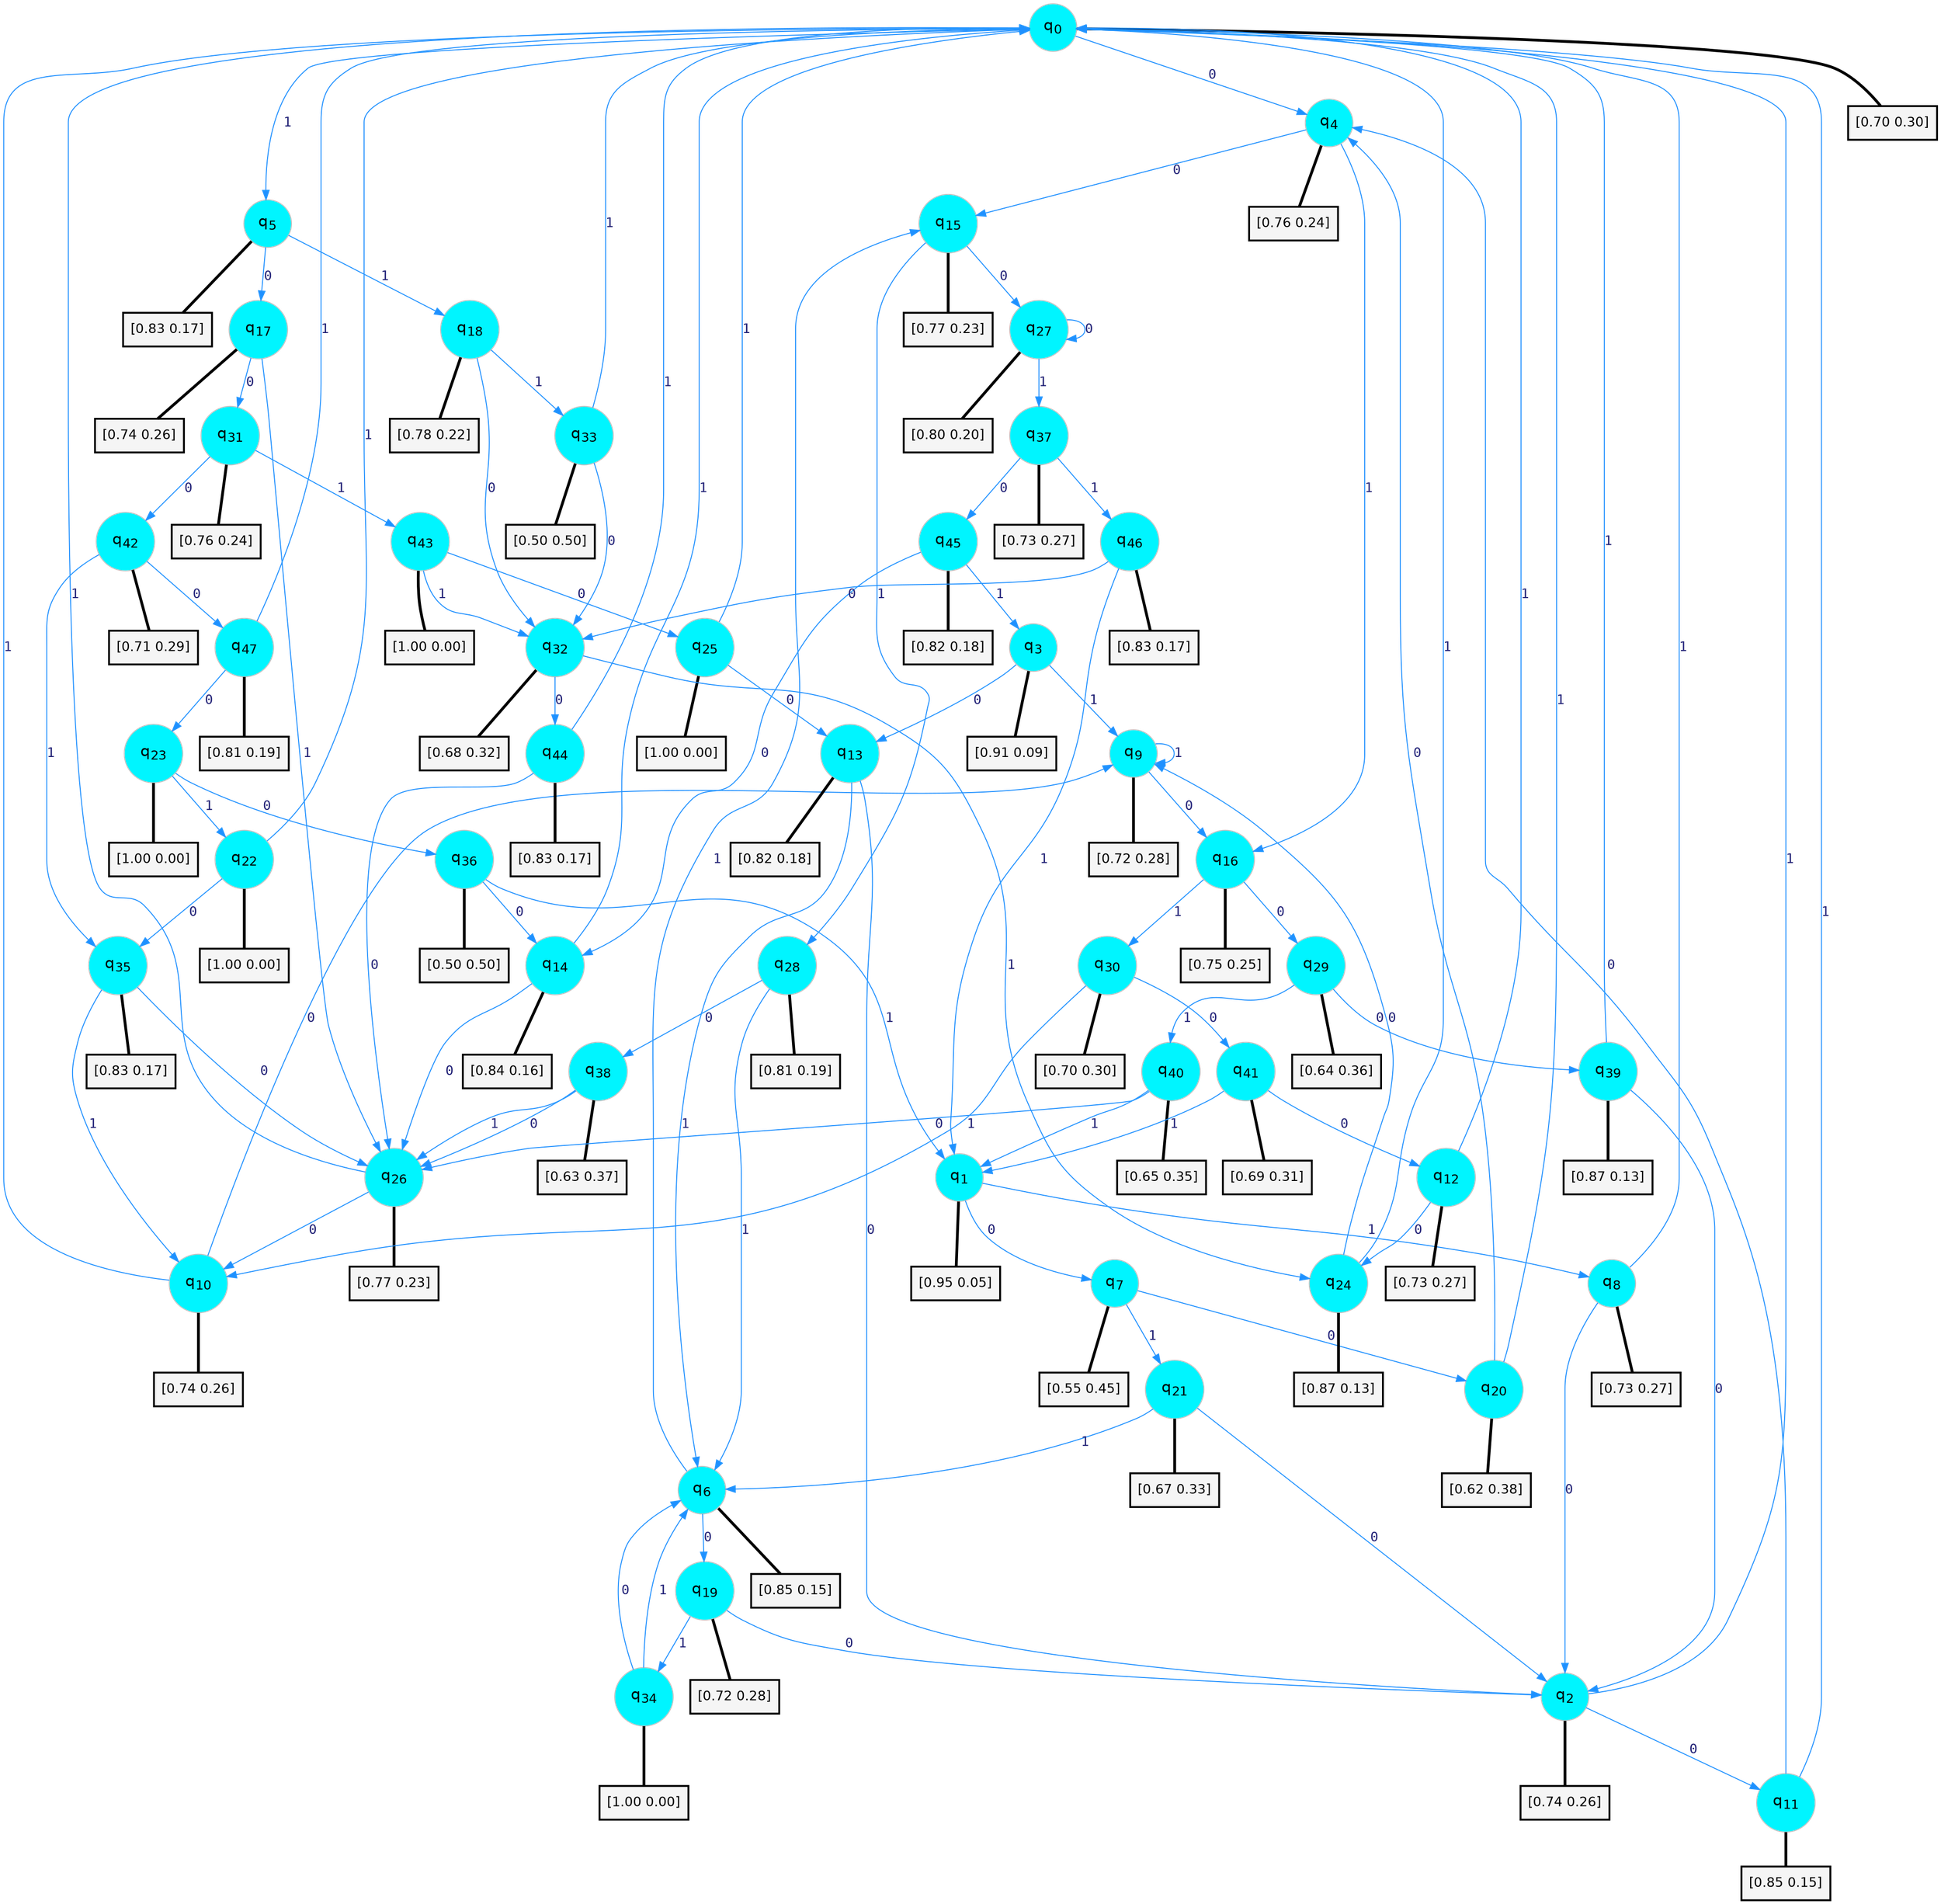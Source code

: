 digraph G {
graph [
bgcolor=transparent, dpi=300, rankdir=TD, size="40,25"];
node [
color=gray, fillcolor=turquoise1, fontcolor=black, fontname=Helvetica, fontsize=16, fontweight=bold, shape=circle, style=filled];
edge [
arrowsize=1, color=dodgerblue1, fontcolor=midnightblue, fontname=courier, fontweight=bold, penwidth=1, style=solid, weight=20];
0[label=<q<SUB>0</SUB>>];
1[label=<q<SUB>1</SUB>>];
2[label=<q<SUB>2</SUB>>];
3[label=<q<SUB>3</SUB>>];
4[label=<q<SUB>4</SUB>>];
5[label=<q<SUB>5</SUB>>];
6[label=<q<SUB>6</SUB>>];
7[label=<q<SUB>7</SUB>>];
8[label=<q<SUB>8</SUB>>];
9[label=<q<SUB>9</SUB>>];
10[label=<q<SUB>10</SUB>>];
11[label=<q<SUB>11</SUB>>];
12[label=<q<SUB>12</SUB>>];
13[label=<q<SUB>13</SUB>>];
14[label=<q<SUB>14</SUB>>];
15[label=<q<SUB>15</SUB>>];
16[label=<q<SUB>16</SUB>>];
17[label=<q<SUB>17</SUB>>];
18[label=<q<SUB>18</SUB>>];
19[label=<q<SUB>19</SUB>>];
20[label=<q<SUB>20</SUB>>];
21[label=<q<SUB>21</SUB>>];
22[label=<q<SUB>22</SUB>>];
23[label=<q<SUB>23</SUB>>];
24[label=<q<SUB>24</SUB>>];
25[label=<q<SUB>25</SUB>>];
26[label=<q<SUB>26</SUB>>];
27[label=<q<SUB>27</SUB>>];
28[label=<q<SUB>28</SUB>>];
29[label=<q<SUB>29</SUB>>];
30[label=<q<SUB>30</SUB>>];
31[label=<q<SUB>31</SUB>>];
32[label=<q<SUB>32</SUB>>];
33[label=<q<SUB>33</SUB>>];
34[label=<q<SUB>34</SUB>>];
35[label=<q<SUB>35</SUB>>];
36[label=<q<SUB>36</SUB>>];
37[label=<q<SUB>37</SUB>>];
38[label=<q<SUB>38</SUB>>];
39[label=<q<SUB>39</SUB>>];
40[label=<q<SUB>40</SUB>>];
41[label=<q<SUB>41</SUB>>];
42[label=<q<SUB>42</SUB>>];
43[label=<q<SUB>43</SUB>>];
44[label=<q<SUB>44</SUB>>];
45[label=<q<SUB>45</SUB>>];
46[label=<q<SUB>46</SUB>>];
47[label=<q<SUB>47</SUB>>];
48[label="[0.70 0.30]", shape=box,fontcolor=black, fontname=Helvetica, fontsize=14, penwidth=2, fillcolor=whitesmoke,color=black];
49[label="[0.95 0.05]", shape=box,fontcolor=black, fontname=Helvetica, fontsize=14, penwidth=2, fillcolor=whitesmoke,color=black];
50[label="[0.74 0.26]", shape=box,fontcolor=black, fontname=Helvetica, fontsize=14, penwidth=2, fillcolor=whitesmoke,color=black];
51[label="[0.91 0.09]", shape=box,fontcolor=black, fontname=Helvetica, fontsize=14, penwidth=2, fillcolor=whitesmoke,color=black];
52[label="[0.76 0.24]", shape=box,fontcolor=black, fontname=Helvetica, fontsize=14, penwidth=2, fillcolor=whitesmoke,color=black];
53[label="[0.83 0.17]", shape=box,fontcolor=black, fontname=Helvetica, fontsize=14, penwidth=2, fillcolor=whitesmoke,color=black];
54[label="[0.85 0.15]", shape=box,fontcolor=black, fontname=Helvetica, fontsize=14, penwidth=2, fillcolor=whitesmoke,color=black];
55[label="[0.55 0.45]", shape=box,fontcolor=black, fontname=Helvetica, fontsize=14, penwidth=2, fillcolor=whitesmoke,color=black];
56[label="[0.73 0.27]", shape=box,fontcolor=black, fontname=Helvetica, fontsize=14, penwidth=2, fillcolor=whitesmoke,color=black];
57[label="[0.72 0.28]", shape=box,fontcolor=black, fontname=Helvetica, fontsize=14, penwidth=2, fillcolor=whitesmoke,color=black];
58[label="[0.74 0.26]", shape=box,fontcolor=black, fontname=Helvetica, fontsize=14, penwidth=2, fillcolor=whitesmoke,color=black];
59[label="[0.85 0.15]", shape=box,fontcolor=black, fontname=Helvetica, fontsize=14, penwidth=2, fillcolor=whitesmoke,color=black];
60[label="[0.73 0.27]", shape=box,fontcolor=black, fontname=Helvetica, fontsize=14, penwidth=2, fillcolor=whitesmoke,color=black];
61[label="[0.82 0.18]", shape=box,fontcolor=black, fontname=Helvetica, fontsize=14, penwidth=2, fillcolor=whitesmoke,color=black];
62[label="[0.84 0.16]", shape=box,fontcolor=black, fontname=Helvetica, fontsize=14, penwidth=2, fillcolor=whitesmoke,color=black];
63[label="[0.77 0.23]", shape=box,fontcolor=black, fontname=Helvetica, fontsize=14, penwidth=2, fillcolor=whitesmoke,color=black];
64[label="[0.75 0.25]", shape=box,fontcolor=black, fontname=Helvetica, fontsize=14, penwidth=2, fillcolor=whitesmoke,color=black];
65[label="[0.74 0.26]", shape=box,fontcolor=black, fontname=Helvetica, fontsize=14, penwidth=2, fillcolor=whitesmoke,color=black];
66[label="[0.78 0.22]", shape=box,fontcolor=black, fontname=Helvetica, fontsize=14, penwidth=2, fillcolor=whitesmoke,color=black];
67[label="[0.72 0.28]", shape=box,fontcolor=black, fontname=Helvetica, fontsize=14, penwidth=2, fillcolor=whitesmoke,color=black];
68[label="[0.62 0.38]", shape=box,fontcolor=black, fontname=Helvetica, fontsize=14, penwidth=2, fillcolor=whitesmoke,color=black];
69[label="[0.67 0.33]", shape=box,fontcolor=black, fontname=Helvetica, fontsize=14, penwidth=2, fillcolor=whitesmoke,color=black];
70[label="[1.00 0.00]", shape=box,fontcolor=black, fontname=Helvetica, fontsize=14, penwidth=2, fillcolor=whitesmoke,color=black];
71[label="[1.00 0.00]", shape=box,fontcolor=black, fontname=Helvetica, fontsize=14, penwidth=2, fillcolor=whitesmoke,color=black];
72[label="[0.87 0.13]", shape=box,fontcolor=black, fontname=Helvetica, fontsize=14, penwidth=2, fillcolor=whitesmoke,color=black];
73[label="[1.00 0.00]", shape=box,fontcolor=black, fontname=Helvetica, fontsize=14, penwidth=2, fillcolor=whitesmoke,color=black];
74[label="[0.77 0.23]", shape=box,fontcolor=black, fontname=Helvetica, fontsize=14, penwidth=2, fillcolor=whitesmoke,color=black];
75[label="[0.80 0.20]", shape=box,fontcolor=black, fontname=Helvetica, fontsize=14, penwidth=2, fillcolor=whitesmoke,color=black];
76[label="[0.81 0.19]", shape=box,fontcolor=black, fontname=Helvetica, fontsize=14, penwidth=2, fillcolor=whitesmoke,color=black];
77[label="[0.64 0.36]", shape=box,fontcolor=black, fontname=Helvetica, fontsize=14, penwidth=2, fillcolor=whitesmoke,color=black];
78[label="[0.70 0.30]", shape=box,fontcolor=black, fontname=Helvetica, fontsize=14, penwidth=2, fillcolor=whitesmoke,color=black];
79[label="[0.76 0.24]", shape=box,fontcolor=black, fontname=Helvetica, fontsize=14, penwidth=2, fillcolor=whitesmoke,color=black];
80[label="[0.68 0.32]", shape=box,fontcolor=black, fontname=Helvetica, fontsize=14, penwidth=2, fillcolor=whitesmoke,color=black];
81[label="[0.50 0.50]", shape=box,fontcolor=black, fontname=Helvetica, fontsize=14, penwidth=2, fillcolor=whitesmoke,color=black];
82[label="[1.00 0.00]", shape=box,fontcolor=black, fontname=Helvetica, fontsize=14, penwidth=2, fillcolor=whitesmoke,color=black];
83[label="[0.83 0.17]", shape=box,fontcolor=black, fontname=Helvetica, fontsize=14, penwidth=2, fillcolor=whitesmoke,color=black];
84[label="[0.50 0.50]", shape=box,fontcolor=black, fontname=Helvetica, fontsize=14, penwidth=2, fillcolor=whitesmoke,color=black];
85[label="[0.73 0.27]", shape=box,fontcolor=black, fontname=Helvetica, fontsize=14, penwidth=2, fillcolor=whitesmoke,color=black];
86[label="[0.63 0.37]", shape=box,fontcolor=black, fontname=Helvetica, fontsize=14, penwidth=2, fillcolor=whitesmoke,color=black];
87[label="[0.87 0.13]", shape=box,fontcolor=black, fontname=Helvetica, fontsize=14, penwidth=2, fillcolor=whitesmoke,color=black];
88[label="[0.65 0.35]", shape=box,fontcolor=black, fontname=Helvetica, fontsize=14, penwidth=2, fillcolor=whitesmoke,color=black];
89[label="[0.69 0.31]", shape=box,fontcolor=black, fontname=Helvetica, fontsize=14, penwidth=2, fillcolor=whitesmoke,color=black];
90[label="[0.71 0.29]", shape=box,fontcolor=black, fontname=Helvetica, fontsize=14, penwidth=2, fillcolor=whitesmoke,color=black];
91[label="[1.00 0.00]", shape=box,fontcolor=black, fontname=Helvetica, fontsize=14, penwidth=2, fillcolor=whitesmoke,color=black];
92[label="[0.83 0.17]", shape=box,fontcolor=black, fontname=Helvetica, fontsize=14, penwidth=2, fillcolor=whitesmoke,color=black];
93[label="[0.82 0.18]", shape=box,fontcolor=black, fontname=Helvetica, fontsize=14, penwidth=2, fillcolor=whitesmoke,color=black];
94[label="[0.83 0.17]", shape=box,fontcolor=black, fontname=Helvetica, fontsize=14, penwidth=2, fillcolor=whitesmoke,color=black];
95[label="[0.81 0.19]", shape=box,fontcolor=black, fontname=Helvetica, fontsize=14, penwidth=2, fillcolor=whitesmoke,color=black];
0->4 [label=0];
0->5 [label=1];
0->48 [arrowhead=none, penwidth=3,color=black];
1->7 [label=0];
1->8 [label=1];
1->49 [arrowhead=none, penwidth=3,color=black];
2->11 [label=0];
2->0 [label=1];
2->50 [arrowhead=none, penwidth=3,color=black];
3->13 [label=0];
3->9 [label=1];
3->51 [arrowhead=none, penwidth=3,color=black];
4->15 [label=0];
4->16 [label=1];
4->52 [arrowhead=none, penwidth=3,color=black];
5->17 [label=0];
5->18 [label=1];
5->53 [arrowhead=none, penwidth=3,color=black];
6->19 [label=0];
6->15 [label=1];
6->54 [arrowhead=none, penwidth=3,color=black];
7->20 [label=0];
7->21 [label=1];
7->55 [arrowhead=none, penwidth=3,color=black];
8->2 [label=0];
8->0 [label=1];
8->56 [arrowhead=none, penwidth=3,color=black];
9->16 [label=0];
9->9 [label=1];
9->57 [arrowhead=none, penwidth=3,color=black];
10->9 [label=0];
10->0 [label=1];
10->58 [arrowhead=none, penwidth=3,color=black];
11->4 [label=0];
11->0 [label=1];
11->59 [arrowhead=none, penwidth=3,color=black];
12->24 [label=0];
12->0 [label=1];
12->60 [arrowhead=none, penwidth=3,color=black];
13->2 [label=0];
13->6 [label=1];
13->61 [arrowhead=none, penwidth=3,color=black];
14->26 [label=0];
14->0 [label=1];
14->62 [arrowhead=none, penwidth=3,color=black];
15->27 [label=0];
15->28 [label=1];
15->63 [arrowhead=none, penwidth=3,color=black];
16->29 [label=0];
16->30 [label=1];
16->64 [arrowhead=none, penwidth=3,color=black];
17->31 [label=0];
17->26 [label=1];
17->65 [arrowhead=none, penwidth=3,color=black];
18->32 [label=0];
18->33 [label=1];
18->66 [arrowhead=none, penwidth=3,color=black];
19->2 [label=0];
19->34 [label=1];
19->67 [arrowhead=none, penwidth=3,color=black];
20->4 [label=0];
20->0 [label=1];
20->68 [arrowhead=none, penwidth=3,color=black];
21->2 [label=0];
21->6 [label=1];
21->69 [arrowhead=none, penwidth=3,color=black];
22->35 [label=0];
22->0 [label=1];
22->70 [arrowhead=none, penwidth=3,color=black];
23->36 [label=0];
23->22 [label=1];
23->71 [arrowhead=none, penwidth=3,color=black];
24->9 [label=0];
24->0 [label=1];
24->72 [arrowhead=none, penwidth=3,color=black];
25->13 [label=0];
25->0 [label=1];
25->73 [arrowhead=none, penwidth=3,color=black];
26->10 [label=0];
26->0 [label=1];
26->74 [arrowhead=none, penwidth=3,color=black];
27->27 [label=0];
27->37 [label=1];
27->75 [arrowhead=none, penwidth=3,color=black];
28->38 [label=0];
28->6 [label=1];
28->76 [arrowhead=none, penwidth=3,color=black];
29->39 [label=0];
29->40 [label=1];
29->77 [arrowhead=none, penwidth=3,color=black];
30->41 [label=0];
30->10 [label=1];
30->78 [arrowhead=none, penwidth=3,color=black];
31->42 [label=0];
31->43 [label=1];
31->79 [arrowhead=none, penwidth=3,color=black];
32->44 [label=0];
32->24 [label=1];
32->80 [arrowhead=none, penwidth=3,color=black];
33->32 [label=0];
33->0 [label=1];
33->81 [arrowhead=none, penwidth=3,color=black];
34->6 [label=0];
34->6 [label=1];
34->82 [arrowhead=none, penwidth=3,color=black];
35->26 [label=0];
35->10 [label=1];
35->83 [arrowhead=none, penwidth=3,color=black];
36->14 [label=0];
36->1 [label=1];
36->84 [arrowhead=none, penwidth=3,color=black];
37->45 [label=0];
37->46 [label=1];
37->85 [arrowhead=none, penwidth=3,color=black];
38->26 [label=0];
38->26 [label=1];
38->86 [arrowhead=none, penwidth=3,color=black];
39->2 [label=0];
39->0 [label=1];
39->87 [arrowhead=none, penwidth=3,color=black];
40->26 [label=0];
40->1 [label=1];
40->88 [arrowhead=none, penwidth=3,color=black];
41->12 [label=0];
41->1 [label=1];
41->89 [arrowhead=none, penwidth=3,color=black];
42->47 [label=0];
42->35 [label=1];
42->90 [arrowhead=none, penwidth=3,color=black];
43->25 [label=0];
43->32 [label=1];
43->91 [arrowhead=none, penwidth=3,color=black];
44->26 [label=0];
44->0 [label=1];
44->92 [arrowhead=none, penwidth=3,color=black];
45->14 [label=0];
45->3 [label=1];
45->93 [arrowhead=none, penwidth=3,color=black];
46->32 [label=0];
46->1 [label=1];
46->94 [arrowhead=none, penwidth=3,color=black];
47->23 [label=0];
47->0 [label=1];
47->95 [arrowhead=none, penwidth=3,color=black];
}
